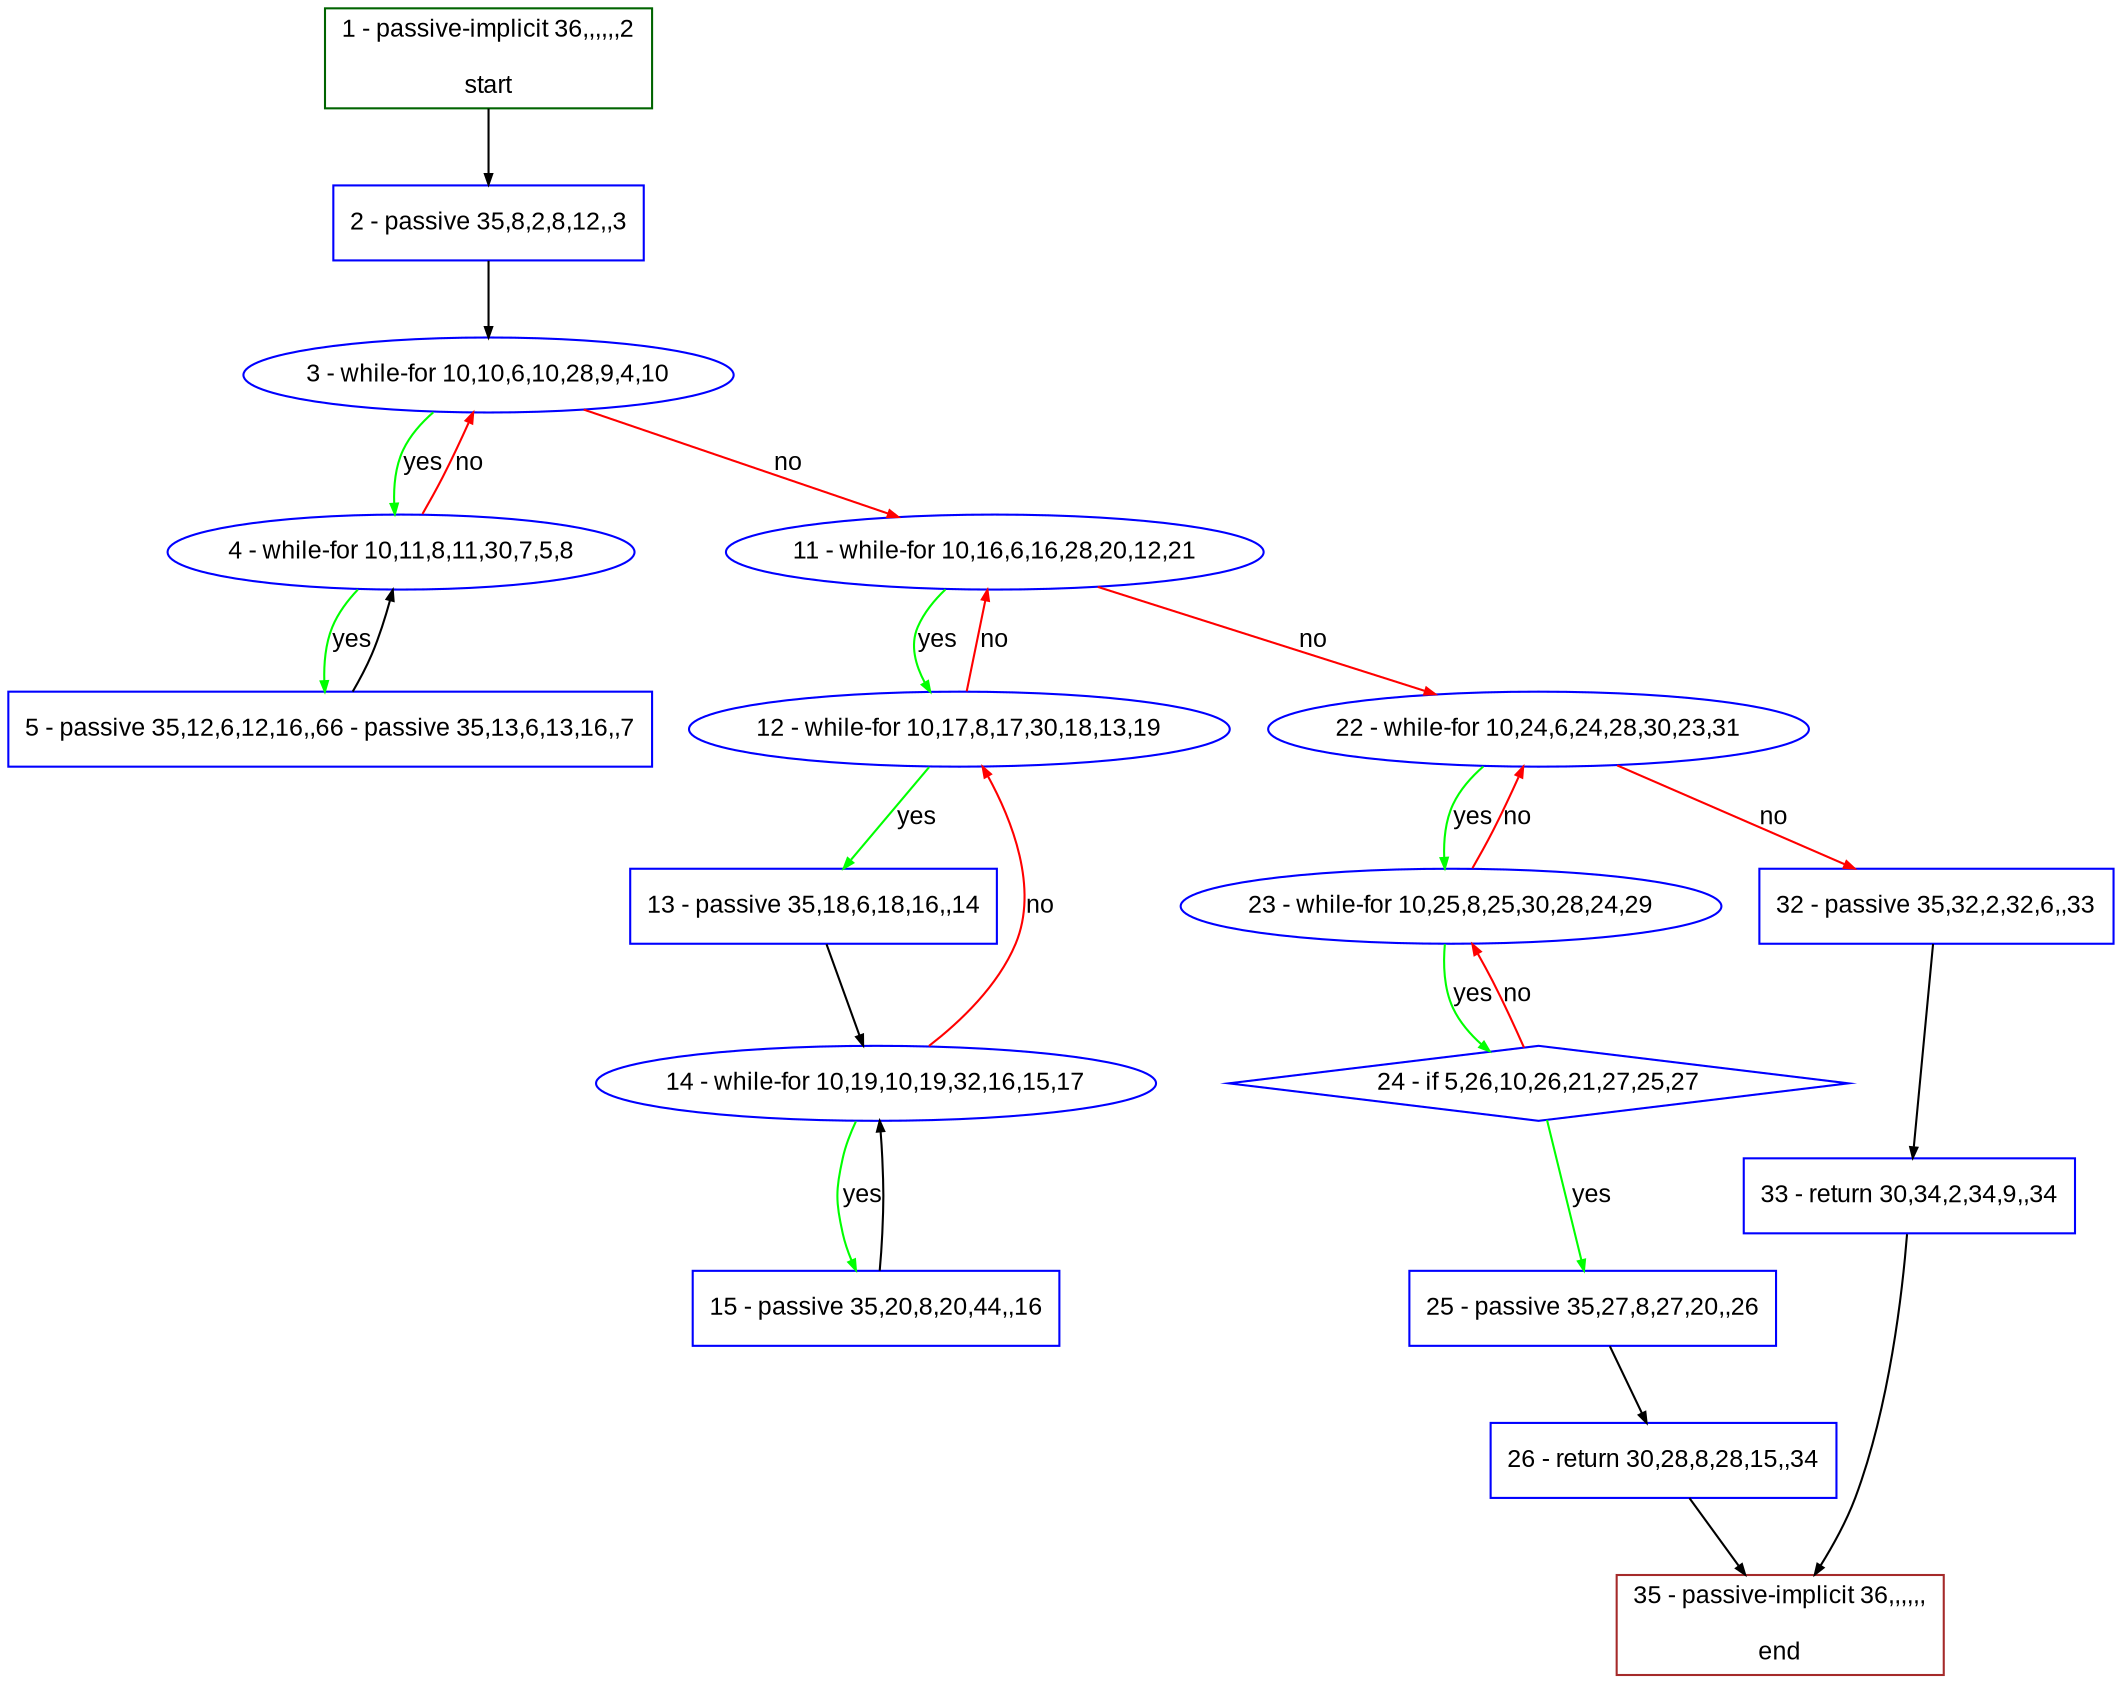 digraph "" {
  graph [bgcolor="white", fillcolor="#FFFFCC", pack="true", packmode="clust", fontname="Arial", label="", fontsize="12", compound="true", style="rounded,filled"];
  node [node_initialized="no", fillcolor="white", fontname="Arial", label="", color="grey", fontsize="12", fixedsize="false", compound="true", shape="rectangle", style="filled"];
  edge [arrowtail="none", lhead="", fontcolor="black", fontname="Arial", label="", color="black", fontsize="12", arrowhead="normal", arrowsize="0.5", compound="true", ltail="", dir="forward"];
  __N1 [fillcolor="#ffffff", label="2 - passive 35,8,2,8,12,,3", color="#0000ff", shape="box", style="filled"];
  __N2 [fillcolor="#ffffff", label="1 - passive-implicit 36,,,,,,2\n\nstart", color="#006400", shape="box", style="filled"];
  __N3 [fillcolor="#ffffff", label="3 - while-for 10,10,6,10,28,9,4,10", color="#0000ff", shape="oval", style="filled"];
  __N4 [fillcolor="#ffffff", label="4 - while-for 10,11,8,11,30,7,5,8", color="#0000ff", shape="oval", style="filled"];
  __N5 [fillcolor="#ffffff", label="11 - while-for 10,16,6,16,28,20,12,21", color="#0000ff", shape="oval", style="filled"];
  __N6 [fillcolor="#ffffff", label="5 - passive 35,12,6,12,16,,66 - passive 35,13,6,13,16,,7", color="#0000ff", shape="box", style="filled"];
  __N7 [fillcolor="#ffffff", label="12 - while-for 10,17,8,17,30,18,13,19", color="#0000ff", shape="oval", style="filled"];
  __N8 [fillcolor="#ffffff", label="22 - while-for 10,24,6,24,28,30,23,31", color="#0000ff", shape="oval", style="filled"];
  __N9 [fillcolor="#ffffff", label="13 - passive 35,18,6,18,16,,14", color="#0000ff", shape="box", style="filled"];
  __N10 [fillcolor="#ffffff", label="14 - while-for 10,19,10,19,32,16,15,17", color="#0000ff", shape="oval", style="filled"];
  __N11 [fillcolor="#ffffff", label="15 - passive 35,20,8,20,44,,16", color="#0000ff", shape="box", style="filled"];
  __N12 [fillcolor="#ffffff", label="23 - while-for 10,25,8,25,30,28,24,29", color="#0000ff", shape="oval", style="filled"];
  __N13 [fillcolor="#ffffff", label="32 - passive 35,32,2,32,6,,33", color="#0000ff", shape="box", style="filled"];
  __N14 [fillcolor="#ffffff", label="24 - if 5,26,10,26,21,27,25,27", color="#0000ff", shape="diamond", style="filled"];
  __N15 [fillcolor="#ffffff", label="25 - passive 35,27,8,27,20,,26", color="#0000ff", shape="box", style="filled"];
  __N16 [fillcolor="#ffffff", label="26 - return 30,28,8,28,15,,34", color="#0000ff", shape="box", style="filled"];
  __N17 [fillcolor="#ffffff", label="35 - passive-implicit 36,,,,,,\n\nend", color="#a52a2a", shape="box", style="filled"];
  __N18 [fillcolor="#ffffff", label="33 - return 30,34,2,34,9,,34", color="#0000ff", shape="box", style="filled"];
  __N2 -> __N1 [arrowtail="none", color="#000000", label="", arrowhead="normal", dir="forward"];
  __N1 -> __N3 [arrowtail="none", color="#000000", label="", arrowhead="normal", dir="forward"];
  __N3 -> __N4 [arrowtail="none", color="#00ff00", label="yes", arrowhead="normal", dir="forward"];
  __N4 -> __N3 [arrowtail="none", color="#ff0000", label="no", arrowhead="normal", dir="forward"];
  __N3 -> __N5 [arrowtail="none", color="#ff0000", label="no", arrowhead="normal", dir="forward"];
  __N4 -> __N6 [arrowtail="none", color="#00ff00", label="yes", arrowhead="normal", dir="forward"];
  __N6 -> __N4 [arrowtail="none", color="#000000", label="", arrowhead="normal", dir="forward"];
  __N5 -> __N7 [arrowtail="none", color="#00ff00", label="yes", arrowhead="normal", dir="forward"];
  __N7 -> __N5 [arrowtail="none", color="#ff0000", label="no", arrowhead="normal", dir="forward"];
  __N5 -> __N8 [arrowtail="none", color="#ff0000", label="no", arrowhead="normal", dir="forward"];
  __N7 -> __N9 [arrowtail="none", color="#00ff00", label="yes", arrowhead="normal", dir="forward"];
  __N9 -> __N10 [arrowtail="none", color="#000000", label="", arrowhead="normal", dir="forward"];
  __N10 -> __N7 [arrowtail="none", color="#ff0000", label="no", arrowhead="normal", dir="forward"];
  __N10 -> __N11 [arrowtail="none", color="#00ff00", label="yes", arrowhead="normal", dir="forward"];
  __N11 -> __N10 [arrowtail="none", color="#000000", label="", arrowhead="normal", dir="forward"];
  __N8 -> __N12 [arrowtail="none", color="#00ff00", label="yes", arrowhead="normal", dir="forward"];
  __N12 -> __N8 [arrowtail="none", color="#ff0000", label="no", arrowhead="normal", dir="forward"];
  __N8 -> __N13 [arrowtail="none", color="#ff0000", label="no", arrowhead="normal", dir="forward"];
  __N12 -> __N14 [arrowtail="none", color="#00ff00", label="yes", arrowhead="normal", dir="forward"];
  __N14 -> __N12 [arrowtail="none", color="#ff0000", label="no", arrowhead="normal", dir="forward"];
  __N14 -> __N15 [arrowtail="none", color="#00ff00", label="yes", arrowhead="normal", dir="forward"];
  __N15 -> __N16 [arrowtail="none", color="#000000", label="", arrowhead="normal", dir="forward"];
  __N16 -> __N17 [arrowtail="none", color="#000000", label="", arrowhead="normal", dir="forward"];
  __N13 -> __N18 [arrowtail="none", color="#000000", label="", arrowhead="normal", dir="forward"];
  __N18 -> __N17 [arrowtail="none", color="#000000", label="", arrowhead="normal", dir="forward"];
}
